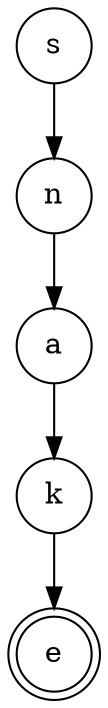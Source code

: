 digraph {   
    node [shape = doublecircle, color = black] e ;
    node [shape = circle];
    node [color= black];
    s -> n -> a -> k -> e;	
}
